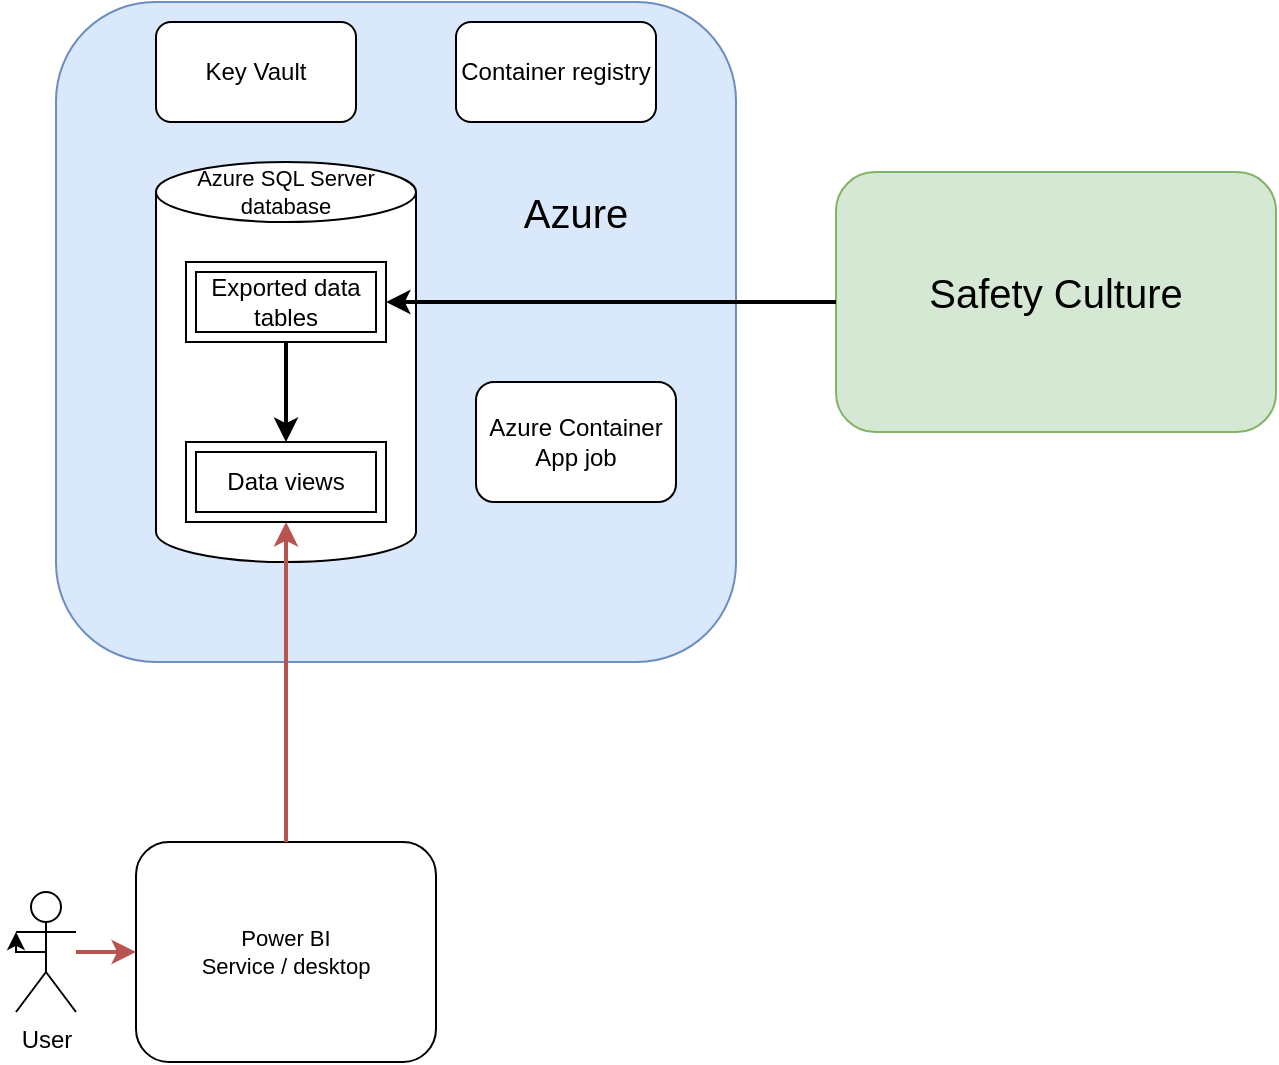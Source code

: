 <mxfile version="26.0.11">
  <diagram name="Page-1" id="rr12slvVFsiC7zKI51lk">
    <mxGraphModel dx="1668" dy="886" grid="1" gridSize="10" guides="1" tooltips="1" connect="1" arrows="1" fold="1" page="1" pageScale="1" pageWidth="827" pageHeight="1169" math="0" shadow="0">
      <root>
        <mxCell id="0" />
        <mxCell id="1" parent="0" />
        <mxCell id="WXjnpvs_C6IBGlx3V8_t-4" value="" style="rounded=1;whiteSpace=wrap;html=1;fillColor=#dae8fc;strokeColor=#6c8ebf;" vertex="1" parent="1">
          <mxGeometry x="100" y="140" width="340" height="330" as="geometry" />
        </mxCell>
        <mxCell id="WXjnpvs_C6IBGlx3V8_t-1" value="" style="shape=cylinder3;whiteSpace=wrap;html=1;boundedLbl=1;backgroundOutline=1;size=15;" vertex="1" parent="1">
          <mxGeometry x="150" y="220" width="130" height="200" as="geometry" />
        </mxCell>
        <mxCell id="WXjnpvs_C6IBGlx3V8_t-3" value="User" style="shape=umlActor;verticalLabelPosition=bottom;verticalAlign=top;html=1;outlineConnect=0;" vertex="1" parent="1">
          <mxGeometry x="80" y="585" width="30" height="60" as="geometry" />
        </mxCell>
        <mxCell id="WXjnpvs_C6IBGlx3V8_t-5" value="" style="rounded=1;whiteSpace=wrap;html=1;" vertex="1" parent="1">
          <mxGeometry x="140" y="560" width="150" height="110" as="geometry" />
        </mxCell>
        <mxCell id="WXjnpvs_C6IBGlx3V8_t-6" value="" style="rounded=1;whiteSpace=wrap;html=1;fillColor=#d5e8d4;strokeColor=#82b366;" vertex="1" parent="1">
          <mxGeometry x="490" y="225" width="220" height="130" as="geometry" />
        </mxCell>
        <mxCell id="WXjnpvs_C6IBGlx3V8_t-7" value="Azure Container App job" style="rounded=1;whiteSpace=wrap;html=1;" vertex="1" parent="1">
          <mxGeometry x="310" y="330" width="100" height="60" as="geometry" />
        </mxCell>
        <mxCell id="WXjnpvs_C6IBGlx3V8_t-8" value="&lt;font style=&quot;font-size: 20px;&quot;&gt;Safety Culture&lt;/font&gt;" style="text;strokeColor=none;align=center;fillColor=none;html=1;verticalAlign=middle;whiteSpace=wrap;rounded=0;" vertex="1" parent="1">
          <mxGeometry x="520" y="270" width="160" height="30" as="geometry" />
        </mxCell>
        <mxCell id="WXjnpvs_C6IBGlx3V8_t-9" value="&lt;font style=&quot;font-size: 20px;&quot;&gt;Azure&lt;/font&gt;" style="text;strokeColor=none;align=center;fillColor=none;html=1;verticalAlign=middle;whiteSpace=wrap;rounded=0;" vertex="1" parent="1">
          <mxGeometry x="330" y="230" width="60" height="30" as="geometry" />
        </mxCell>
        <mxCell id="WXjnpvs_C6IBGlx3V8_t-10" value="&lt;font&gt;Power BI&lt;/font&gt;&lt;div&gt;&lt;font&gt;Service / desktop&lt;/font&gt;&lt;/div&gt;" style="text;strokeColor=none;align=center;fillColor=none;html=1;verticalAlign=middle;whiteSpace=wrap;rounded=0;fontSize=11;" vertex="1" parent="1">
          <mxGeometry x="140" y="600" width="150" height="30" as="geometry" />
        </mxCell>
        <mxCell id="WXjnpvs_C6IBGlx3V8_t-11" value="" style="endArrow=classic;html=1;rounded=0;exitX=0.5;exitY=0;exitDx=0;exitDy=0;entryX=0.5;entryY=1;entryDx=0;entryDy=0;strokeWidth=2;fillColor=#f8cecc;strokeColor=#b85450;" edge="1" parent="1" source="WXjnpvs_C6IBGlx3V8_t-5" target="WXjnpvs_C6IBGlx3V8_t-47">
          <mxGeometry width="50" height="50" relative="1" as="geometry">
            <mxPoint x="390" y="480" as="sourcePoint" />
            <mxPoint x="490" y="490" as="targetPoint" />
          </mxGeometry>
        </mxCell>
        <mxCell id="WXjnpvs_C6IBGlx3V8_t-46" value="Exported data&lt;div&gt;tables&lt;/div&gt;" style="shape=ext;margin=3;double=1;whiteSpace=wrap;html=1;align=center;" vertex="1" parent="1">
          <mxGeometry x="165" y="270" width="100" height="40" as="geometry" />
        </mxCell>
        <mxCell id="WXjnpvs_C6IBGlx3V8_t-47" value="Data views" style="shape=ext;margin=3;double=1;whiteSpace=wrap;html=1;align=center;" vertex="1" parent="1">
          <mxGeometry x="165" y="360" width="100" height="40" as="geometry" />
        </mxCell>
        <mxCell id="WXjnpvs_C6IBGlx3V8_t-48" value="" style="endArrow=classic;html=1;rounded=0;strokeWidth=2;exitX=0;exitY=0.5;exitDx=0;exitDy=0;entryX=1;entryY=0.5;entryDx=0;entryDy=0;" edge="1" parent="1" source="WXjnpvs_C6IBGlx3V8_t-6" target="WXjnpvs_C6IBGlx3V8_t-46">
          <mxGeometry width="50" height="50" relative="1" as="geometry">
            <mxPoint x="320" y="500" as="sourcePoint" />
            <mxPoint x="550" y="440" as="targetPoint" />
          </mxGeometry>
        </mxCell>
        <mxCell id="WXjnpvs_C6IBGlx3V8_t-49" value="" style="endArrow=classic;html=1;rounded=0;strokeWidth=2;exitX=0.5;exitY=1;exitDx=0;exitDy=0;entryX=0.5;entryY=0;entryDx=0;entryDy=0;" edge="1" parent="1" source="WXjnpvs_C6IBGlx3V8_t-46" target="WXjnpvs_C6IBGlx3V8_t-47">
          <mxGeometry width="50" height="50" relative="1" as="geometry">
            <mxPoint x="330" y="510" as="sourcePoint" />
            <mxPoint x="560" y="450" as="targetPoint" />
          </mxGeometry>
        </mxCell>
        <mxCell id="WXjnpvs_C6IBGlx3V8_t-50" value="" style="endArrow=classic;html=1;rounded=0;strokeWidth=2;entryX=0;entryY=0.5;entryDx=0;entryDy=0;fillColor=#f8cecc;strokeColor=#b85450;" edge="1" parent="1" source="WXjnpvs_C6IBGlx3V8_t-3" target="WXjnpvs_C6IBGlx3V8_t-5">
          <mxGeometry width="50" height="50" relative="1" as="geometry">
            <mxPoint x="340" y="520" as="sourcePoint" />
            <mxPoint x="570" y="460" as="targetPoint" />
          </mxGeometry>
        </mxCell>
        <mxCell id="WXjnpvs_C6IBGlx3V8_t-52" value="Key Vault" style="rounded=1;whiteSpace=wrap;html=1;" vertex="1" parent="1">
          <mxGeometry x="150" y="150" width="100" height="50" as="geometry" />
        </mxCell>
        <mxCell id="WXjnpvs_C6IBGlx3V8_t-53" value="Container registry" style="rounded=1;whiteSpace=wrap;html=1;" vertex="1" parent="1">
          <mxGeometry x="300" y="150" width="100" height="50" as="geometry" />
        </mxCell>
        <mxCell id="WXjnpvs_C6IBGlx3V8_t-54" style="edgeStyle=orthogonalEdgeStyle;rounded=0;orthogonalLoop=1;jettySize=auto;html=1;exitX=0.5;exitY=0.5;exitDx=0;exitDy=0;exitPerimeter=0;entryX=0;entryY=0.333;entryDx=0;entryDy=0;entryPerimeter=0;" edge="1" parent="1" source="WXjnpvs_C6IBGlx3V8_t-3" target="WXjnpvs_C6IBGlx3V8_t-3">
          <mxGeometry relative="1" as="geometry" />
        </mxCell>
        <mxCell id="WXjnpvs_C6IBGlx3V8_t-55" value="Azure SQL Server&lt;div&gt;database&lt;/div&gt;" style="text;strokeColor=none;align=center;fillColor=none;html=1;verticalAlign=middle;whiteSpace=wrap;rounded=0;fontSize=11;" vertex="1" parent="1">
          <mxGeometry x="140" y="220" width="150" height="30" as="geometry" />
        </mxCell>
      </root>
    </mxGraphModel>
  </diagram>
</mxfile>
